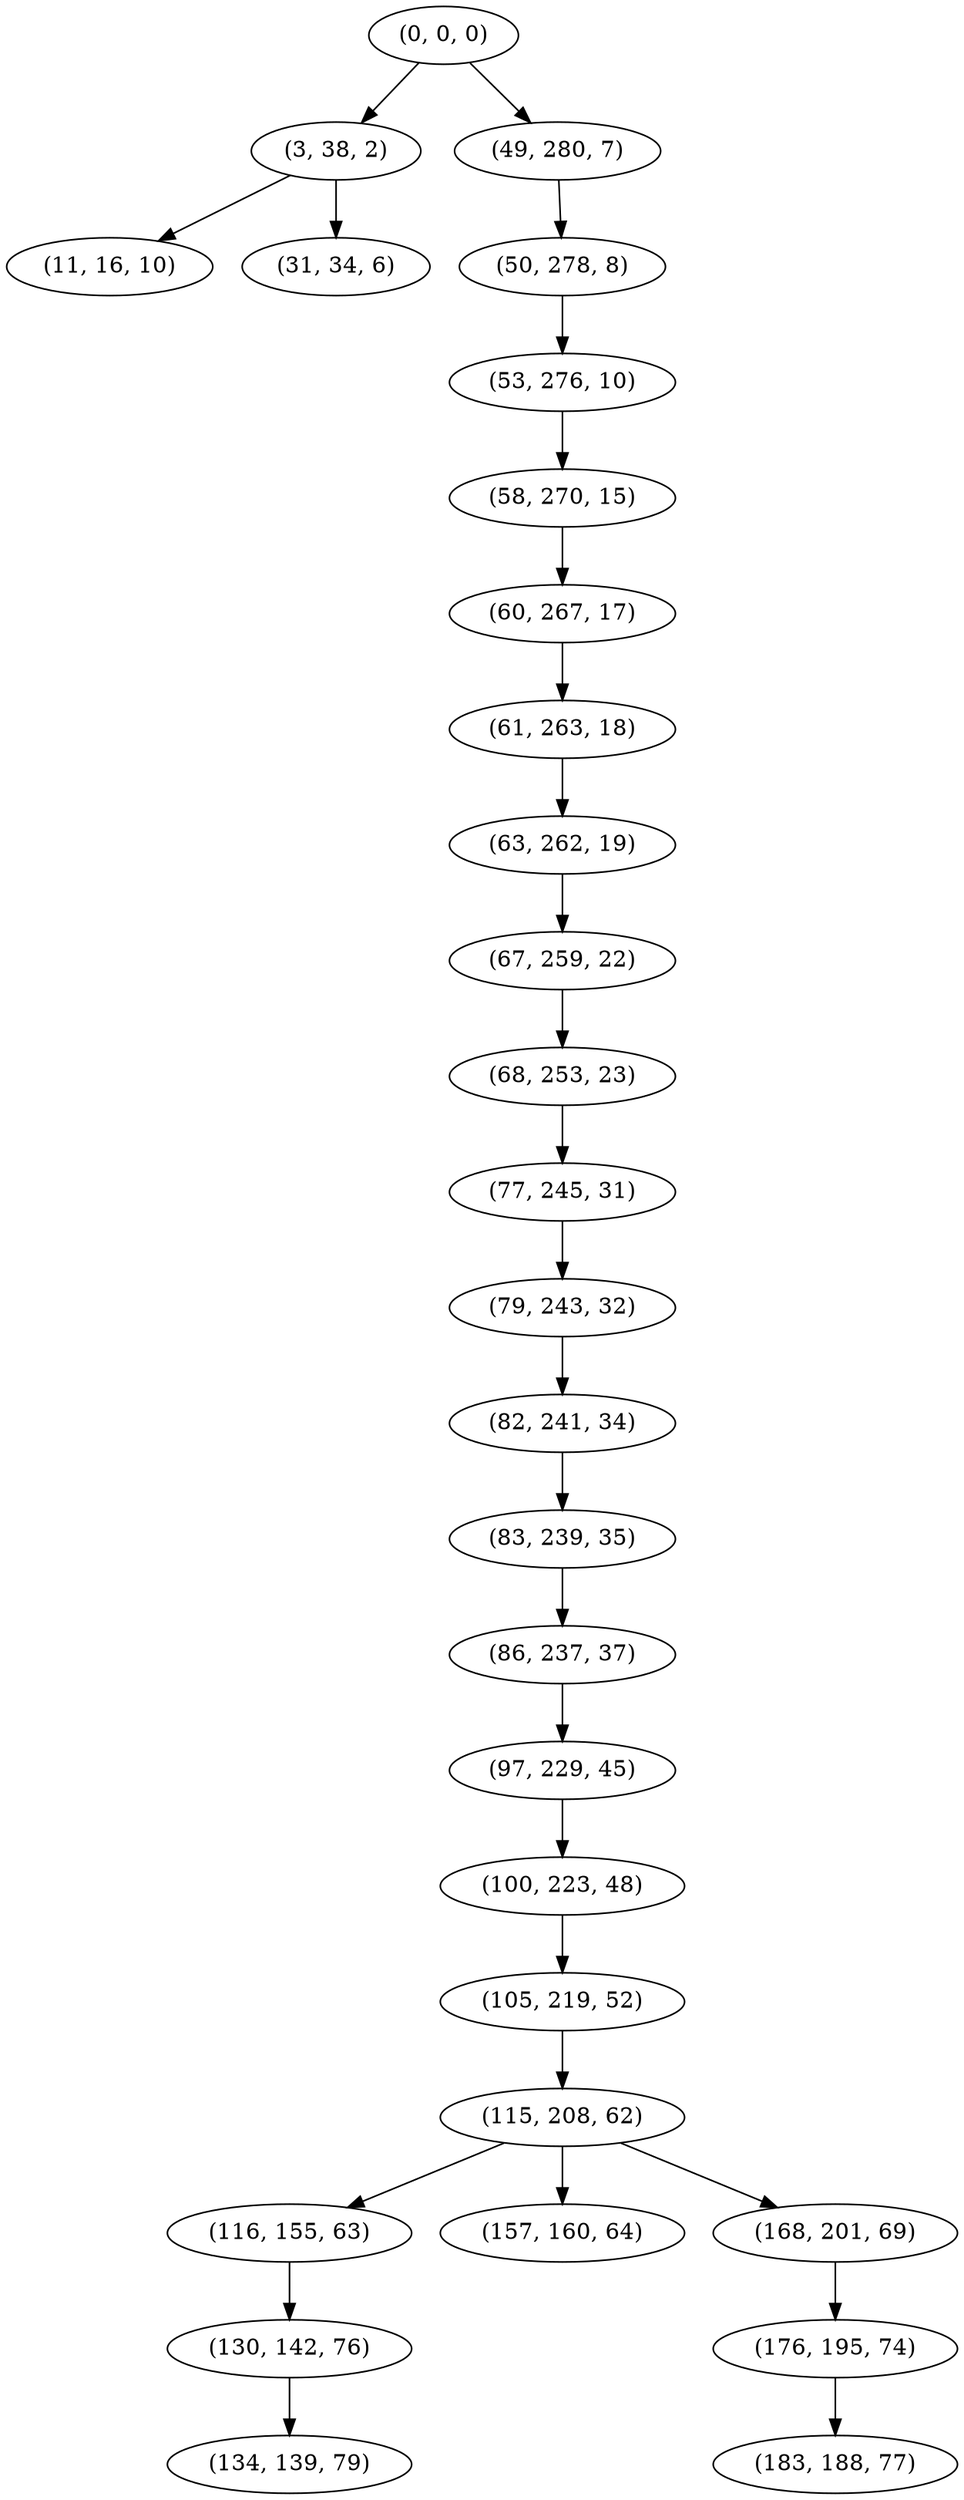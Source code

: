 digraph tree {
    "(0, 0, 0)";
    "(3, 38, 2)";
    "(11, 16, 10)";
    "(31, 34, 6)";
    "(49, 280, 7)";
    "(50, 278, 8)";
    "(53, 276, 10)";
    "(58, 270, 15)";
    "(60, 267, 17)";
    "(61, 263, 18)";
    "(63, 262, 19)";
    "(67, 259, 22)";
    "(68, 253, 23)";
    "(77, 245, 31)";
    "(79, 243, 32)";
    "(82, 241, 34)";
    "(83, 239, 35)";
    "(86, 237, 37)";
    "(97, 229, 45)";
    "(100, 223, 48)";
    "(105, 219, 52)";
    "(115, 208, 62)";
    "(116, 155, 63)";
    "(130, 142, 76)";
    "(134, 139, 79)";
    "(157, 160, 64)";
    "(168, 201, 69)";
    "(176, 195, 74)";
    "(183, 188, 77)";
    "(0, 0, 0)" -> "(3, 38, 2)";
    "(0, 0, 0)" -> "(49, 280, 7)";
    "(3, 38, 2)" -> "(11, 16, 10)";
    "(3, 38, 2)" -> "(31, 34, 6)";
    "(49, 280, 7)" -> "(50, 278, 8)";
    "(50, 278, 8)" -> "(53, 276, 10)";
    "(53, 276, 10)" -> "(58, 270, 15)";
    "(58, 270, 15)" -> "(60, 267, 17)";
    "(60, 267, 17)" -> "(61, 263, 18)";
    "(61, 263, 18)" -> "(63, 262, 19)";
    "(63, 262, 19)" -> "(67, 259, 22)";
    "(67, 259, 22)" -> "(68, 253, 23)";
    "(68, 253, 23)" -> "(77, 245, 31)";
    "(77, 245, 31)" -> "(79, 243, 32)";
    "(79, 243, 32)" -> "(82, 241, 34)";
    "(82, 241, 34)" -> "(83, 239, 35)";
    "(83, 239, 35)" -> "(86, 237, 37)";
    "(86, 237, 37)" -> "(97, 229, 45)";
    "(97, 229, 45)" -> "(100, 223, 48)";
    "(100, 223, 48)" -> "(105, 219, 52)";
    "(105, 219, 52)" -> "(115, 208, 62)";
    "(115, 208, 62)" -> "(116, 155, 63)";
    "(115, 208, 62)" -> "(157, 160, 64)";
    "(115, 208, 62)" -> "(168, 201, 69)";
    "(116, 155, 63)" -> "(130, 142, 76)";
    "(130, 142, 76)" -> "(134, 139, 79)";
    "(168, 201, 69)" -> "(176, 195, 74)";
    "(176, 195, 74)" -> "(183, 188, 77)";
}
